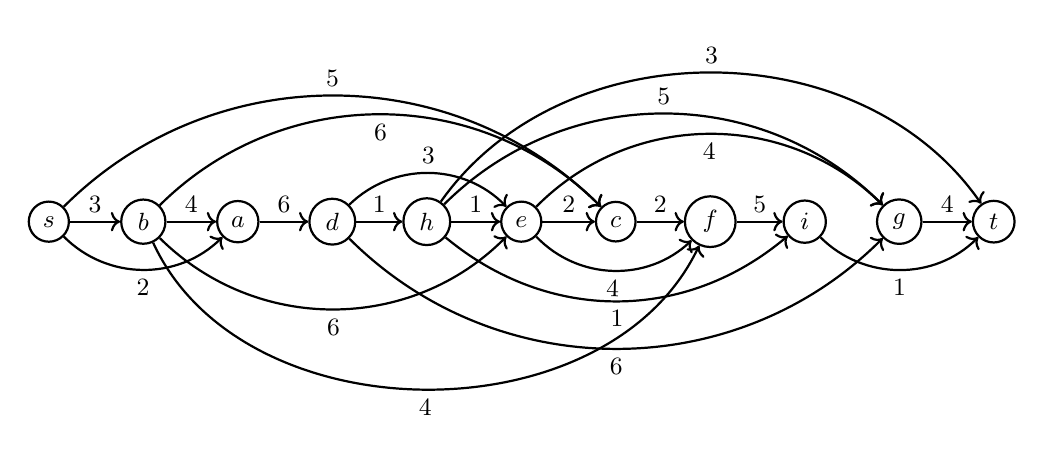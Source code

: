 \begin{tikzpicture}[->,style=thick,scale=0.8]
\tikzstyle{vertex}=[draw, fill=white]
\small
\node [vertex, circle] (s) at (0, 0) {$s$};
\node [vertex, circle] (b) at (1.5, 0) {$b$};
\node [vertex, circle] (a) at (3, 0) {$a$};
\node [vertex, circle] (d) at (4.5, 0) {$d$};
\node [vertex, circle] (h) at (6, 0) {$h$};
\node [vertex, circle] (e) at (7.5, 0) {$e$};
\node [vertex, circle] (c) at (9, 0) {$c$};
\node [vertex, circle] (f) at (10.5, 0) {$f$};
\node [vertex, circle] (i) at (12, 0) {$i$};
\node [vertex, circle] (g) at (13.5, 0) {$g$};
\node [vertex, circle] (t) at (15, 0) {$t$};

\draw (s) to [bend right=45] node [midway, below, sloped] {2} (a);
\draw (s) to [] node [midway, above, sloped] {3} (b);
\draw (s) to [bend left=45] node [midway, above, sloped] {5} (c);

\draw (a) to [] node [midway, above, sloped] {6} (d);

\draw (b) to [] node [midway, above, sloped] {4} (a);
\draw (b) to [bend left=45] node [midway, below, sloped] {6} (c);
\draw (b) to [bend right=45] node [midway, below, sloped] {6} (e);
\draw (b) to [bend right=65] node [midway, below, sloped] {4} (f);

\draw (c) to [] node [midway, above, sloped] {2} (f);

\draw (d) to [bend left=45] node [midway, above, sloped] {3} (e);
\draw (d) to [bend right=45] node [midway, below, sloped] {6} (g);
\draw (d) to [] node [midway, above, sloped] {1} (h);

\draw (e) to [] node [midway, above, sloped] {2} (c);
\draw (e) to [bend right=45] node [midway, below, sloped] {4} (f);
\draw (e) to [bend left=45] node [midway, below, sloped] {4} (g);

\draw (f) to [] node [midway, above, sloped] {5} (i);

\draw (g) to [] node [midway, above, sloped] {4} (t);

\draw (h) to [] node [midway, above, sloped] {1} (e);
\draw (h) to [bend left=45] node [midway, above, sloped] {5} (g);
\draw (h) to [bend right=40] node [midway, below, sloped] {1} (i);
\draw (h) to [bend left=55] node [midway, above, sloped] {3} (t);

\draw (i) to [bend right=45] node [midway, below, sloped] {1} (t);

\end{tikzpicture}